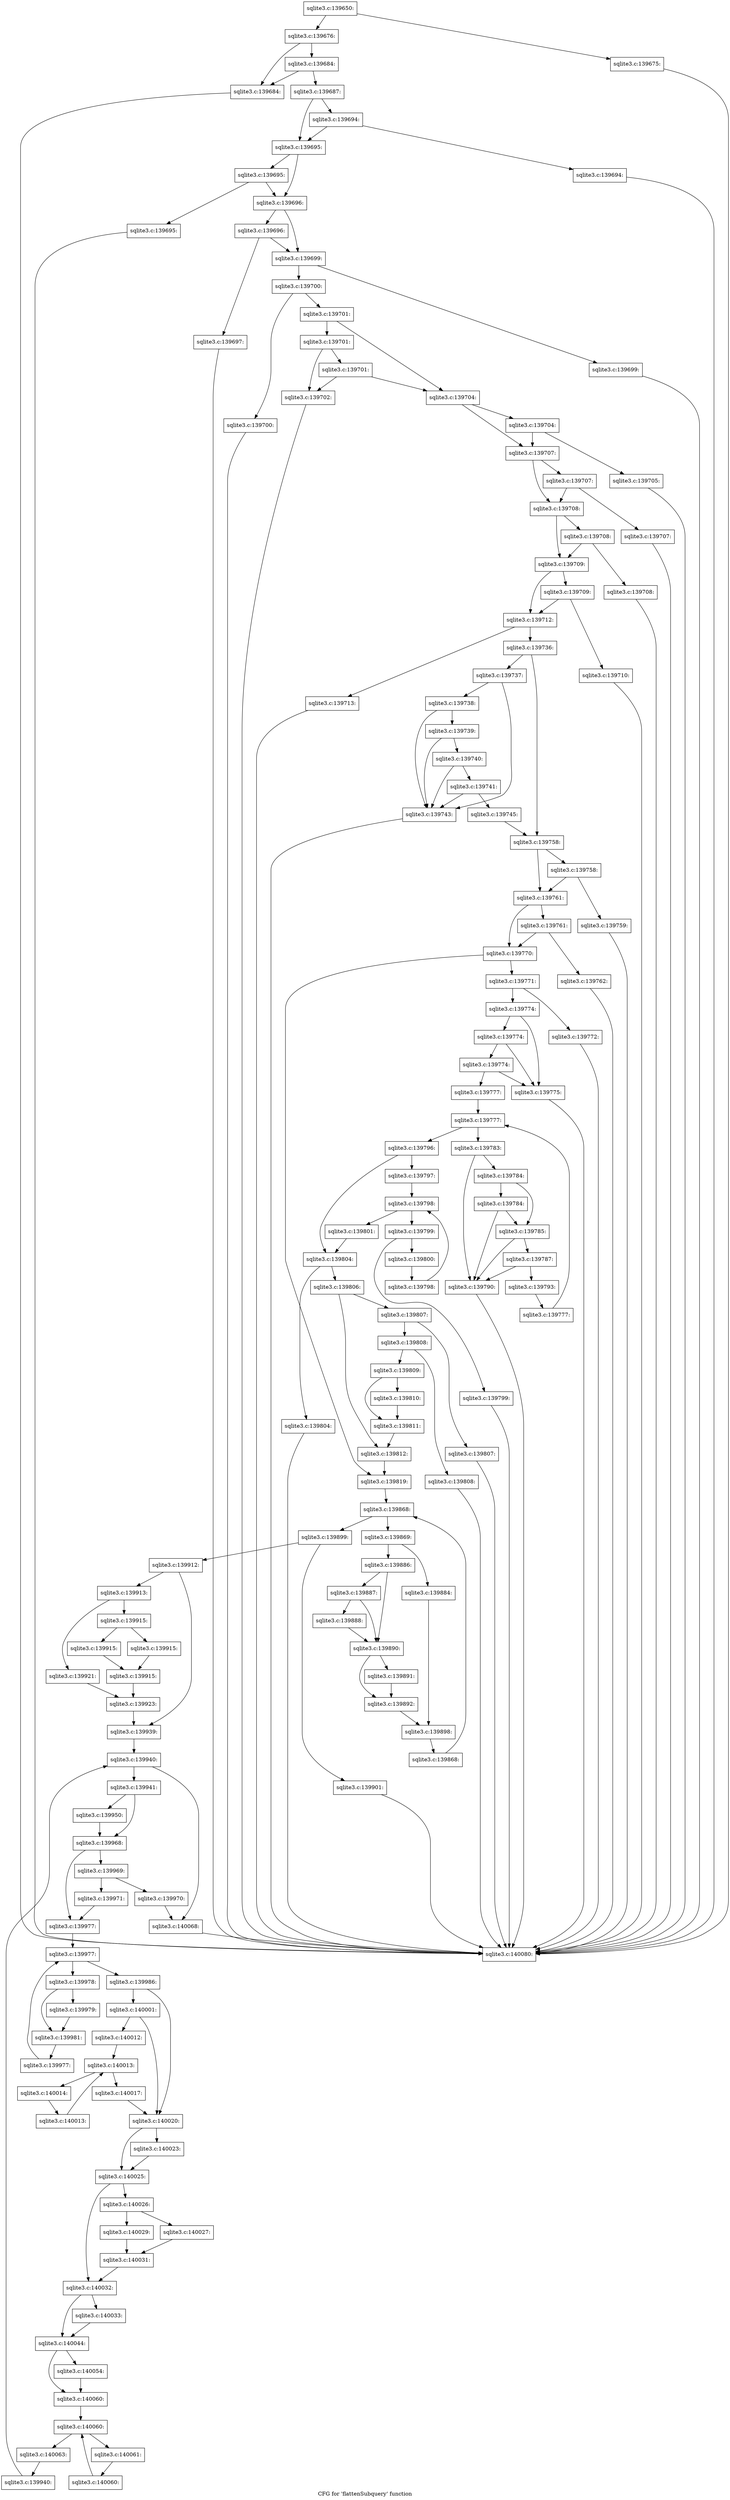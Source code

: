 digraph "CFG for 'flattenSubquery' function" {
	label="CFG for 'flattenSubquery' function";

	Node0x55c0f937b070 [shape=record,label="{sqlite3.c:139650:}"];
	Node0x55c0f937b070 -> Node0x55c0f9384bd0;
	Node0x55c0f937b070 -> Node0x55c0f9384c20;
	Node0x55c0f9384bd0 [shape=record,label="{sqlite3.c:139675:}"];
	Node0x55c0f9384bd0 -> Node0x55c0f937b1f0;
	Node0x55c0f9384c20 [shape=record,label="{sqlite3.c:139676:}"];
	Node0x55c0f9384c20 -> Node0x55c0f9385fc0;
	Node0x55c0f9384c20 -> Node0x55c0f9386060;
	Node0x55c0f9386060 [shape=record,label="{sqlite3.c:139684:}"];
	Node0x55c0f9386060 -> Node0x55c0f9385fc0;
	Node0x55c0f9386060 -> Node0x55c0f9386010;
	Node0x55c0f9385fc0 [shape=record,label="{sqlite3.c:139684:}"];
	Node0x55c0f9385fc0 -> Node0x55c0f937b1f0;
	Node0x55c0f9386010 [shape=record,label="{sqlite3.c:139687:}"];
	Node0x55c0f9386010 -> Node0x55c0f9386d50;
	Node0x55c0f9386010 -> Node0x55c0f9386d00;
	Node0x55c0f9386d50 [shape=record,label="{sqlite3.c:139694:}"];
	Node0x55c0f9386d50 -> Node0x55c0f9386cb0;
	Node0x55c0f9386d50 -> Node0x55c0f9386d00;
	Node0x55c0f9386cb0 [shape=record,label="{sqlite3.c:139694:}"];
	Node0x55c0f9386cb0 -> Node0x55c0f937b1f0;
	Node0x55c0f9386d00 [shape=record,label="{sqlite3.c:139695:}"];
	Node0x55c0f9386d00 -> Node0x55c0f9387720;
	Node0x55c0f9386d00 -> Node0x55c0f93876d0;
	Node0x55c0f9387720 [shape=record,label="{sqlite3.c:139695:}"];
	Node0x55c0f9387720 -> Node0x55c0f9387680;
	Node0x55c0f9387720 -> Node0x55c0f93876d0;
	Node0x55c0f9387680 [shape=record,label="{sqlite3.c:139695:}"];
	Node0x55c0f9387680 -> Node0x55c0f937b1f0;
	Node0x55c0f93876d0 [shape=record,label="{sqlite3.c:139696:}"];
	Node0x55c0f93876d0 -> Node0x55c0f9388250;
	Node0x55c0f93876d0 -> Node0x55c0f9388200;
	Node0x55c0f9388250 [shape=record,label="{sqlite3.c:139696:}"];
	Node0x55c0f9388250 -> Node0x55c0f93881b0;
	Node0x55c0f9388250 -> Node0x55c0f9388200;
	Node0x55c0f93881b0 [shape=record,label="{sqlite3.c:139697:}"];
	Node0x55c0f93881b0 -> Node0x55c0f937b1f0;
	Node0x55c0f9388200 [shape=record,label="{sqlite3.c:139699:}"];
	Node0x55c0f9388200 -> Node0x55c0f9388dd0;
	Node0x55c0f9388200 -> Node0x55c0f9388e20;
	Node0x55c0f9388dd0 [shape=record,label="{sqlite3.c:139699:}"];
	Node0x55c0f9388dd0 -> Node0x55c0f937b1f0;
	Node0x55c0f9388e20 [shape=record,label="{sqlite3.c:139700:}"];
	Node0x55c0f9388e20 -> Node0x55c0f9389440;
	Node0x55c0f9388e20 -> Node0x55c0f9389490;
	Node0x55c0f9389440 [shape=record,label="{sqlite3.c:139700:}"];
	Node0x55c0f9389440 -> Node0x55c0f937b1f0;
	Node0x55c0f9389490 [shape=record,label="{sqlite3.c:139701:}"];
	Node0x55c0f9389490 -> Node0x55c0f9389be0;
	Node0x55c0f9389490 -> Node0x55c0f9389b90;
	Node0x55c0f9389be0 [shape=record,label="{sqlite3.c:139701:}"];
	Node0x55c0f9389be0 -> Node0x55c0f9389b40;
	Node0x55c0f9389be0 -> Node0x55c0f9389fa0;
	Node0x55c0f9389fa0 [shape=record,label="{sqlite3.c:139701:}"];
	Node0x55c0f9389fa0 -> Node0x55c0f9389b40;
	Node0x55c0f9389fa0 -> Node0x55c0f9389b90;
	Node0x55c0f9389b40 [shape=record,label="{sqlite3.c:139702:}"];
	Node0x55c0f9389b40 -> Node0x55c0f937b1f0;
	Node0x55c0f9389b90 [shape=record,label="{sqlite3.c:139704:}"];
	Node0x55c0f9389b90 -> Node0x55c0f938a970;
	Node0x55c0f9389b90 -> Node0x55c0f938a920;
	Node0x55c0f938a970 [shape=record,label="{sqlite3.c:139704:}"];
	Node0x55c0f938a970 -> Node0x55c0f938a8d0;
	Node0x55c0f938a970 -> Node0x55c0f938a920;
	Node0x55c0f938a8d0 [shape=record,label="{sqlite3.c:139705:}"];
	Node0x55c0f938a8d0 -> Node0x55c0f937b1f0;
	Node0x55c0f938a920 [shape=record,label="{sqlite3.c:139707:}"];
	Node0x55c0f938a920 -> Node0x55c0f938b410;
	Node0x55c0f938a920 -> Node0x55c0f938b3c0;
	Node0x55c0f938b410 [shape=record,label="{sqlite3.c:139707:}"];
	Node0x55c0f938b410 -> Node0x55c0f938b370;
	Node0x55c0f938b410 -> Node0x55c0f938b3c0;
	Node0x55c0f938b370 [shape=record,label="{sqlite3.c:139707:}"];
	Node0x55c0f938b370 -> Node0x55c0f937b1f0;
	Node0x55c0f938b3c0 [shape=record,label="{sqlite3.c:139708:}"];
	Node0x55c0f938b3c0 -> Node0x55c0f938bc80;
	Node0x55c0f938b3c0 -> Node0x55c0f938bc30;
	Node0x55c0f938bc80 [shape=record,label="{sqlite3.c:139708:}"];
	Node0x55c0f938bc80 -> Node0x55c0f938bbe0;
	Node0x55c0f938bc80 -> Node0x55c0f938bc30;
	Node0x55c0f938bbe0 [shape=record,label="{sqlite3.c:139708:}"];
	Node0x55c0f938bbe0 -> Node0x55c0f937b1f0;
	Node0x55c0f938bc30 [shape=record,label="{sqlite3.c:139709:}"];
	Node0x55c0f938bc30 -> Node0x55c0f938c650;
	Node0x55c0f938bc30 -> Node0x55c0f938c600;
	Node0x55c0f938c650 [shape=record,label="{sqlite3.c:139709:}"];
	Node0x55c0f938c650 -> Node0x55c0f938c5b0;
	Node0x55c0f938c650 -> Node0x55c0f938c600;
	Node0x55c0f938c5b0 [shape=record,label="{sqlite3.c:139710:}"];
	Node0x55c0f938c5b0 -> Node0x55c0f937b1f0;
	Node0x55c0f938c600 [shape=record,label="{sqlite3.c:139712:}"];
	Node0x55c0f938c600 -> Node0x55c0f938d1d0;
	Node0x55c0f938c600 -> Node0x55c0f938d220;
	Node0x55c0f938d1d0 [shape=record,label="{sqlite3.c:139713:}"];
	Node0x55c0f938d1d0 -> Node0x55c0f937b1f0;
	Node0x55c0f938d220 [shape=record,label="{sqlite3.c:139736:}"];
	Node0x55c0f938d220 -> Node0x55c0f938da00;
	Node0x55c0f938d220 -> Node0x55c0f938da50;
	Node0x55c0f938da00 [shape=record,label="{sqlite3.c:139737:}"];
	Node0x55c0f938da00 -> Node0x55c0f938e2d0;
	Node0x55c0f938da00 -> Node0x55c0f938e4f0;
	Node0x55c0f938e4f0 [shape=record,label="{sqlite3.c:139738:}"];
	Node0x55c0f938e4f0 -> Node0x55c0f938e2d0;
	Node0x55c0f938e4f0 -> Node0x55c0f938e470;
	Node0x55c0f938e470 [shape=record,label="{sqlite3.c:139739:}"];
	Node0x55c0f938e470 -> Node0x55c0f938e2d0;
	Node0x55c0f938e470 -> Node0x55c0f938e3f0;
	Node0x55c0f938e3f0 [shape=record,label="{sqlite3.c:139740:}"];
	Node0x55c0f938e3f0 -> Node0x55c0f938e2d0;
	Node0x55c0f938e3f0 -> Node0x55c0f938e370;
	Node0x55c0f938e370 [shape=record,label="{sqlite3.c:139741:}"];
	Node0x55c0f938e370 -> Node0x55c0f938e2d0;
	Node0x55c0f938e370 -> Node0x55c0f938e320;
	Node0x55c0f938e2d0 [shape=record,label="{sqlite3.c:139743:}"];
	Node0x55c0f938e2d0 -> Node0x55c0f937b1f0;
	Node0x55c0f938e320 [shape=record,label="{sqlite3.c:139745:}"];
	Node0x55c0f938e320 -> Node0x55c0f938da50;
	Node0x55c0f938da50 [shape=record,label="{sqlite3.c:139758:}"];
	Node0x55c0f938da50 -> Node0x55c0f9390180;
	Node0x55c0f938da50 -> Node0x55c0f9390130;
	Node0x55c0f9390180 [shape=record,label="{sqlite3.c:139758:}"];
	Node0x55c0f9390180 -> Node0x55c0f93900e0;
	Node0x55c0f9390180 -> Node0x55c0f9390130;
	Node0x55c0f93900e0 [shape=record,label="{sqlite3.c:139759:}"];
	Node0x55c0f93900e0 -> Node0x55c0f937b1f0;
	Node0x55c0f9390130 [shape=record,label="{sqlite3.c:139761:}"];
	Node0x55c0f9390130 -> Node0x55c0f9390fe0;
	Node0x55c0f9390130 -> Node0x55c0f9390f90;
	Node0x55c0f9390fe0 [shape=record,label="{sqlite3.c:139761:}"];
	Node0x55c0f9390fe0 -> Node0x55c0f9390f40;
	Node0x55c0f9390fe0 -> Node0x55c0f9390f90;
	Node0x55c0f9390f40 [shape=record,label="{sqlite3.c:139762:}"];
	Node0x55c0f9390f40 -> Node0x55c0f937b1f0;
	Node0x55c0f9390f90 [shape=record,label="{sqlite3.c:139770:}"];
	Node0x55c0f9390f90 -> Node0x55c0f9391f30;
	Node0x55c0f9390f90 -> Node0x55c0f9391f80;
	Node0x55c0f9391f30 [shape=record,label="{sqlite3.c:139771:}"];
	Node0x55c0f9391f30 -> Node0x55c0f9392420;
	Node0x55c0f9391f30 -> Node0x55c0f9392470;
	Node0x55c0f9392420 [shape=record,label="{sqlite3.c:139772:}"];
	Node0x55c0f9392420 -> Node0x55c0f937b1f0;
	Node0x55c0f9392470 [shape=record,label="{sqlite3.c:139774:}"];
	Node0x55c0f9392470 -> Node0x55c0f9392b00;
	Node0x55c0f9392470 -> Node0x55c0f9392c20;
	Node0x55c0f9392c20 [shape=record,label="{sqlite3.c:139774:}"];
	Node0x55c0f9392c20 -> Node0x55c0f9392b00;
	Node0x55c0f9392c20 -> Node0x55c0f9392ba0;
	Node0x55c0f9392ba0 [shape=record,label="{sqlite3.c:139774:}"];
	Node0x55c0f9392ba0 -> Node0x55c0f9392b00;
	Node0x55c0f9392ba0 -> Node0x55c0f9392b50;
	Node0x55c0f9392b00 [shape=record,label="{sqlite3.c:139775:}"];
	Node0x55c0f9392b00 -> Node0x55c0f937b1f0;
	Node0x55c0f9392b50 [shape=record,label="{sqlite3.c:139777:}"];
	Node0x55c0f9392b50 -> Node0x55c0f9393a30;
	Node0x55c0f9393a30 [shape=record,label="{sqlite3.c:139777:}"];
	Node0x55c0f9393a30 -> Node0x55c0f9393c50;
	Node0x55c0f9393a30 -> Node0x55c0f9393810;
	Node0x55c0f9393c50 [shape=record,label="{sqlite3.c:139783:}"];
	Node0x55c0f9393c50 -> Node0x55c0f9394020;
	Node0x55c0f9393c50 -> Node0x55c0f93941c0;
	Node0x55c0f93941c0 [shape=record,label="{sqlite3.c:139784:}"];
	Node0x55c0f93941c0 -> Node0x55c0f9394800;
	Node0x55c0f93941c0 -> Node0x55c0f9394140;
	Node0x55c0f9394800 [shape=record,label="{sqlite3.c:139784:}"];
	Node0x55c0f9394800 -> Node0x55c0f9394020;
	Node0x55c0f9394800 -> Node0x55c0f9394140;
	Node0x55c0f9394140 [shape=record,label="{sqlite3.c:139785:}"];
	Node0x55c0f9394140 -> Node0x55c0f9394020;
	Node0x55c0f9394140 -> Node0x55c0f93940c0;
	Node0x55c0f93940c0 [shape=record,label="{sqlite3.c:139787:}"];
	Node0x55c0f93940c0 -> Node0x55c0f9394020;
	Node0x55c0f93940c0 -> Node0x55c0f9394070;
	Node0x55c0f9394020 [shape=record,label="{sqlite3.c:139790:}"];
	Node0x55c0f9394020 -> Node0x55c0f937b1f0;
	Node0x55c0f9394070 [shape=record,label="{sqlite3.c:139793:}"];
	Node0x55c0f9394070 -> Node0x55c0f9393bc0;
	Node0x55c0f9393bc0 [shape=record,label="{sqlite3.c:139777:}"];
	Node0x55c0f9393bc0 -> Node0x55c0f9393a30;
	Node0x55c0f9393810 [shape=record,label="{sqlite3.c:139796:}"];
	Node0x55c0f9393810 -> Node0x55c0f9395fc0;
	Node0x55c0f9393810 -> Node0x55c0f9396010;
	Node0x55c0f9395fc0 [shape=record,label="{sqlite3.c:139797:}"];
	Node0x55c0f9395fc0 -> Node0x55c0f9396870;
	Node0x55c0f9396870 [shape=record,label="{sqlite3.c:139798:}"];
	Node0x55c0f9396870 -> Node0x55c0f9396a90;
	Node0x55c0f9396870 -> Node0x55c0f93966c0;
	Node0x55c0f9396a90 [shape=record,label="{sqlite3.c:139799:}"];
	Node0x55c0f9396a90 -> Node0x55c0f93971d0;
	Node0x55c0f9396a90 -> Node0x55c0f9397220;
	Node0x55c0f93971d0 [shape=record,label="{sqlite3.c:139799:}"];
	Node0x55c0f93971d0 -> Node0x55c0f937b1f0;
	Node0x55c0f9397220 [shape=record,label="{sqlite3.c:139800:}"];
	Node0x55c0f9397220 -> Node0x55c0f9396a00;
	Node0x55c0f9396a00 [shape=record,label="{sqlite3.c:139798:}"];
	Node0x55c0f9396a00 -> Node0x55c0f9396870;
	Node0x55c0f93966c0 [shape=record,label="{sqlite3.c:139801:}"];
	Node0x55c0f93966c0 -> Node0x55c0f9396010;
	Node0x55c0f9396010 [shape=record,label="{sqlite3.c:139804:}"];
	Node0x55c0f9396010 -> Node0x55c0f9398220;
	Node0x55c0f9396010 -> Node0x55c0f9398270;
	Node0x55c0f9398220 [shape=record,label="{sqlite3.c:139804:}"];
	Node0x55c0f9398220 -> Node0x55c0f937b1f0;
	Node0x55c0f9398270 [shape=record,label="{sqlite3.c:139806:}"];
	Node0x55c0f9398270 -> Node0x55c0f9398950;
	Node0x55c0f9398270 -> Node0x55c0f93989a0;
	Node0x55c0f9398950 [shape=record,label="{sqlite3.c:139807:}"];
	Node0x55c0f9398950 -> Node0x55c0f9398f10;
	Node0x55c0f9398950 -> Node0x55c0f9398f60;
	Node0x55c0f9398f10 [shape=record,label="{sqlite3.c:139807:}"];
	Node0x55c0f9398f10 -> Node0x55c0f937b1f0;
	Node0x55c0f9398f60 [shape=record,label="{sqlite3.c:139808:}"];
	Node0x55c0f9398f60 -> Node0x55c0f9399540;
	Node0x55c0f9398f60 -> Node0x55c0f9399590;
	Node0x55c0f9399540 [shape=record,label="{sqlite3.c:139808:}"];
	Node0x55c0f9399540 -> Node0x55c0f937b1f0;
	Node0x55c0f9399590 [shape=record,label="{sqlite3.c:139809:}"];
	Node0x55c0f9399590 -> Node0x55c0f939a320;
	Node0x55c0f9399590 -> Node0x55c0f939a370;
	Node0x55c0f939a320 [shape=record,label="{sqlite3.c:139810:}"];
	Node0x55c0f939a320 -> Node0x55c0f939a370;
	Node0x55c0f939a370 [shape=record,label="{sqlite3.c:139811:}"];
	Node0x55c0f939a370 -> Node0x55c0f93989a0;
	Node0x55c0f93989a0 [shape=record,label="{sqlite3.c:139812:}"];
	Node0x55c0f93989a0 -> Node0x55c0f9391f80;
	Node0x55c0f9391f80 [shape=record,label="{sqlite3.c:139819:}"];
	Node0x55c0f9391f80 -> Node0x55c0f939d090;
	Node0x55c0f939d090 [shape=record,label="{sqlite3.c:139868:}"];
	Node0x55c0f939d090 -> Node0x55c0f939d2b0;
	Node0x55c0f939d090 -> Node0x55c0f939b220;
	Node0x55c0f939d2b0 [shape=record,label="{sqlite3.c:139869:}"];
	Node0x55c0f939d2b0 -> Node0x55c0f93a07a0;
	Node0x55c0f939d2b0 -> Node0x55c0f93a0840;
	Node0x55c0f93a07a0 [shape=record,label="{sqlite3.c:139884:}"];
	Node0x55c0f93a07a0 -> Node0x55c0f93a07f0;
	Node0x55c0f93a0840 [shape=record,label="{sqlite3.c:139886:}"];
	Node0x55c0f93a0840 -> Node0x55c0f93a1650;
	Node0x55c0f93a0840 -> Node0x55c0f93a1600;
	Node0x55c0f93a1650 [shape=record,label="{sqlite3.c:139887:}"];
	Node0x55c0f93a1650 -> Node0x55c0f93a15b0;
	Node0x55c0f93a1650 -> Node0x55c0f93a1600;
	Node0x55c0f93a15b0 [shape=record,label="{sqlite3.c:139888:}"];
	Node0x55c0f93a15b0 -> Node0x55c0f93a1600;
	Node0x55c0f93a1600 [shape=record,label="{sqlite3.c:139890:}"];
	Node0x55c0f93a1600 -> Node0x55c0f63abfc0;
	Node0x55c0f93a1600 -> Node0x55c0f93a2430;
	Node0x55c0f63abfc0 [shape=record,label="{sqlite3.c:139891:}"];
	Node0x55c0f63abfc0 -> Node0x55c0f93a2430;
	Node0x55c0f93a2430 [shape=record,label="{sqlite3.c:139892:}"];
	Node0x55c0f93a2430 -> Node0x55c0f93a07f0;
	Node0x55c0f93a07f0 [shape=record,label="{sqlite3.c:139898:}"];
	Node0x55c0f93a07f0 -> Node0x55c0f939d220;
	Node0x55c0f939d220 [shape=record,label="{sqlite3.c:139868:}"];
	Node0x55c0f939d220 -> Node0x55c0f939d090;
	Node0x55c0f939b220 [shape=record,label="{sqlite3.c:139899:}"];
	Node0x55c0f939b220 -> Node0x55c0f93a3a80;
	Node0x55c0f939b220 -> Node0x55c0f93a3ad0;
	Node0x55c0f93a3a80 [shape=record,label="{sqlite3.c:139901:}"];
	Node0x55c0f93a3a80 -> Node0x55c0f937b1f0;
	Node0x55c0f93a3ad0 [shape=record,label="{sqlite3.c:139912:}"];
	Node0x55c0f93a3ad0 -> Node0x55c0f93a4450;
	Node0x55c0f93a3ad0 -> Node0x55c0f93a44a0;
	Node0x55c0f93a4450 [shape=record,label="{sqlite3.c:139913:}"];
	Node0x55c0f93a4450 -> Node0x55c0f93a4e90;
	Node0x55c0f93a4450 -> Node0x55c0f93a4f30;
	Node0x55c0f93a4e90 [shape=record,label="{sqlite3.c:139915:}"];
	Node0x55c0f93a4e90 -> Node0x55c0f93a56b0;
	Node0x55c0f93a4e90 -> Node0x55c0f93a5700;
	Node0x55c0f93a56b0 [shape=record,label="{sqlite3.c:139915:}"];
	Node0x55c0f93a56b0 -> Node0x55c0f93a5750;
	Node0x55c0f93a5700 [shape=record,label="{sqlite3.c:139915:}"];
	Node0x55c0f93a5700 -> Node0x55c0f93a5750;
	Node0x55c0f93a5750 [shape=record,label="{sqlite3.c:139915:}"];
	Node0x55c0f93a5750 -> Node0x55c0f93a4ee0;
	Node0x55c0f93a4f30 [shape=record,label="{sqlite3.c:139921:}"];
	Node0x55c0f93a4f30 -> Node0x55c0f93a4ee0;
	Node0x55c0f93a4ee0 [shape=record,label="{sqlite3.c:139923:}"];
	Node0x55c0f93a4ee0 -> Node0x55c0f93a44a0;
	Node0x55c0f93a44a0 [shape=record,label="{sqlite3.c:139939:}"];
	Node0x55c0f93a44a0 -> Node0x55c0f93a6ed0;
	Node0x55c0f93a6ed0 [shape=record,label="{sqlite3.c:139940:}"];
	Node0x55c0f93a6ed0 -> Node0x55c0f93a70f0;
	Node0x55c0f93a6ed0 -> Node0x55c0f93a6cb0;
	Node0x55c0f93a70f0 [shape=record,label="{sqlite3.c:139941:}"];
	Node0x55c0f93a70f0 -> Node0x55c0f93a8ed0;
	Node0x55c0f93a70f0 -> Node0x55c0f93a8f20;
	Node0x55c0f93a8ed0 [shape=record,label="{sqlite3.c:139950:}"];
	Node0x55c0f93a8ed0 -> Node0x55c0f93a8f20;
	Node0x55c0f93a8f20 [shape=record,label="{sqlite3.c:139968:}"];
	Node0x55c0f93a8f20 -> Node0x55c0f93a9810;
	Node0x55c0f93a8f20 -> Node0x55c0f93a9860;
	Node0x55c0f93a9810 [shape=record,label="{sqlite3.c:139969:}"];
	Node0x55c0f93a9810 -> Node0x55c0f60ca3f0;
	Node0x55c0f93a9810 -> Node0x55c0f93aa350;
	Node0x55c0f60ca3f0 [shape=record,label="{sqlite3.c:139970:}"];
	Node0x55c0f60ca3f0 -> Node0x55c0f93a6cb0;
	Node0x55c0f93aa350 [shape=record,label="{sqlite3.c:139971:}"];
	Node0x55c0f93aa350 -> Node0x55c0f93a9860;
	Node0x55c0f93a9860 [shape=record,label="{sqlite3.c:139977:}"];
	Node0x55c0f93a9860 -> Node0x55c0f93aaf30;
	Node0x55c0f93aaf30 [shape=record,label="{sqlite3.c:139977:}"];
	Node0x55c0f93aaf30 -> Node0x55c0f93ab070;
	Node0x55c0f93aaf30 -> Node0x55c0f93aad80;
	Node0x55c0f93ab070 [shape=record,label="{sqlite3.c:139978:}"];
	Node0x55c0f93ab070 -> Node0x55c0f93abc10;
	Node0x55c0f93ab070 -> Node0x55c0f93abc60;
	Node0x55c0f93abc10 [shape=record,label="{sqlite3.c:139979:}"];
	Node0x55c0f93abc10 -> Node0x55c0f93abc60;
	Node0x55c0f93abc60 [shape=record,label="{sqlite3.c:139981:}"];
	Node0x55c0f93abc60 -> Node0x55c0f93aafe0;
	Node0x55c0f93aafe0 [shape=record,label="{sqlite3.c:139977:}"];
	Node0x55c0f93aafe0 -> Node0x55c0f93aaf30;
	Node0x55c0f93aad80 [shape=record,label="{sqlite3.c:139986:}"];
	Node0x55c0f93aad80 -> Node0x55c0f93af630;
	Node0x55c0f93aad80 -> Node0x55c0f93af5e0;
	Node0x55c0f93af630 [shape=record,label="{sqlite3.c:140001:}"];
	Node0x55c0f93af630 -> Node0x55c0f93af590;
	Node0x55c0f93af630 -> Node0x55c0f93af5e0;
	Node0x55c0f93af590 [shape=record,label="{sqlite3.c:140012:}"];
	Node0x55c0f93af590 -> Node0x55c0f93b0680;
	Node0x55c0f93b0680 [shape=record,label="{sqlite3.c:140013:}"];
	Node0x55c0f93b0680 -> Node0x55c0f93b08a0;
	Node0x55c0f93b0680 -> Node0x55c0f93b04d0;
	Node0x55c0f93b08a0 [shape=record,label="{sqlite3.c:140014:}"];
	Node0x55c0f93b08a0 -> Node0x55c0f93b0810;
	Node0x55c0f93b0810 [shape=record,label="{sqlite3.c:140013:}"];
	Node0x55c0f93b0810 -> Node0x55c0f93b0680;
	Node0x55c0f93b04d0 [shape=record,label="{sqlite3.c:140017:}"];
	Node0x55c0f93b04d0 -> Node0x55c0f93af5e0;
	Node0x55c0f93af5e0 [shape=record,label="{sqlite3.c:140020:}"];
	Node0x55c0f93af5e0 -> Node0x55c0f93b2420;
	Node0x55c0f93af5e0 -> Node0x55c0f93b2470;
	Node0x55c0f93b2420 [shape=record,label="{sqlite3.c:140023:}"];
	Node0x55c0f93b2420 -> Node0x55c0f93b2470;
	Node0x55c0f93b2470 [shape=record,label="{sqlite3.c:140025:}"];
	Node0x55c0f93b2470 -> Node0x55c0f93b2b90;
	Node0x55c0f93b2470 -> Node0x55c0f93b2be0;
	Node0x55c0f93b2b90 [shape=record,label="{sqlite3.c:140026:}"];
	Node0x55c0f93b2b90 -> Node0x55c0f93b2f20;
	Node0x55c0f93b2b90 -> Node0x55c0f93b2fc0;
	Node0x55c0f93b2f20 [shape=record,label="{sqlite3.c:140027:}"];
	Node0x55c0f93b2f20 -> Node0x55c0f93b2f70;
	Node0x55c0f93b2fc0 [shape=record,label="{sqlite3.c:140029:}"];
	Node0x55c0f93b2fc0 -> Node0x55c0f93b2f70;
	Node0x55c0f93b2f70 [shape=record,label="{sqlite3.c:140031:}"];
	Node0x55c0f93b2f70 -> Node0x55c0f93b2be0;
	Node0x55c0f93b2be0 [shape=record,label="{sqlite3.c:140032:}"];
	Node0x55c0f93b2be0 -> Node0x55c0f93b4150;
	Node0x55c0f93b2be0 -> Node0x55c0f93b41a0;
	Node0x55c0f93b4150 [shape=record,label="{sqlite3.c:140033:}"];
	Node0x55c0f93b4150 -> Node0x55c0f93b41a0;
	Node0x55c0f93b41a0 [shape=record,label="{sqlite3.c:140044:}"];
	Node0x55c0f93b41a0 -> Node0x55c0f63abde0;
	Node0x55c0f93b41a0 -> Node0x55c0f93b6e30;
	Node0x55c0f63abde0 [shape=record,label="{sqlite3.c:140054:}"];
	Node0x55c0f63abde0 -> Node0x55c0f93b6e30;
	Node0x55c0f93b6e30 [shape=record,label="{sqlite3.c:140060:}"];
	Node0x55c0f93b6e30 -> Node0x55c0f93b78d0;
	Node0x55c0f93b78d0 [shape=record,label="{sqlite3.c:140060:}"];
	Node0x55c0f93b78d0 -> Node0x55c0f93b7af0;
	Node0x55c0f93b78d0 -> Node0x55c0f93b7720;
	Node0x55c0f93b7af0 [shape=record,label="{sqlite3.c:140061:}"];
	Node0x55c0f93b7af0 -> Node0x55c0f93b7a60;
	Node0x55c0f93b7a60 [shape=record,label="{sqlite3.c:140060:}"];
	Node0x55c0f93b7a60 -> Node0x55c0f93b78d0;
	Node0x55c0f93b7720 [shape=record,label="{sqlite3.c:140063:}"];
	Node0x55c0f93b7720 -> Node0x55c0f93a7060;
	Node0x55c0f93a7060 [shape=record,label="{sqlite3.c:139940:}"];
	Node0x55c0f93a7060 -> Node0x55c0f93a6ed0;
	Node0x55c0f93a6cb0 [shape=record,label="{sqlite3.c:140068:}"];
	Node0x55c0f93a6cb0 -> Node0x55c0f937b1f0;
	Node0x55c0f937b1f0 [shape=record,label="{sqlite3.c:140080:}"];
}

